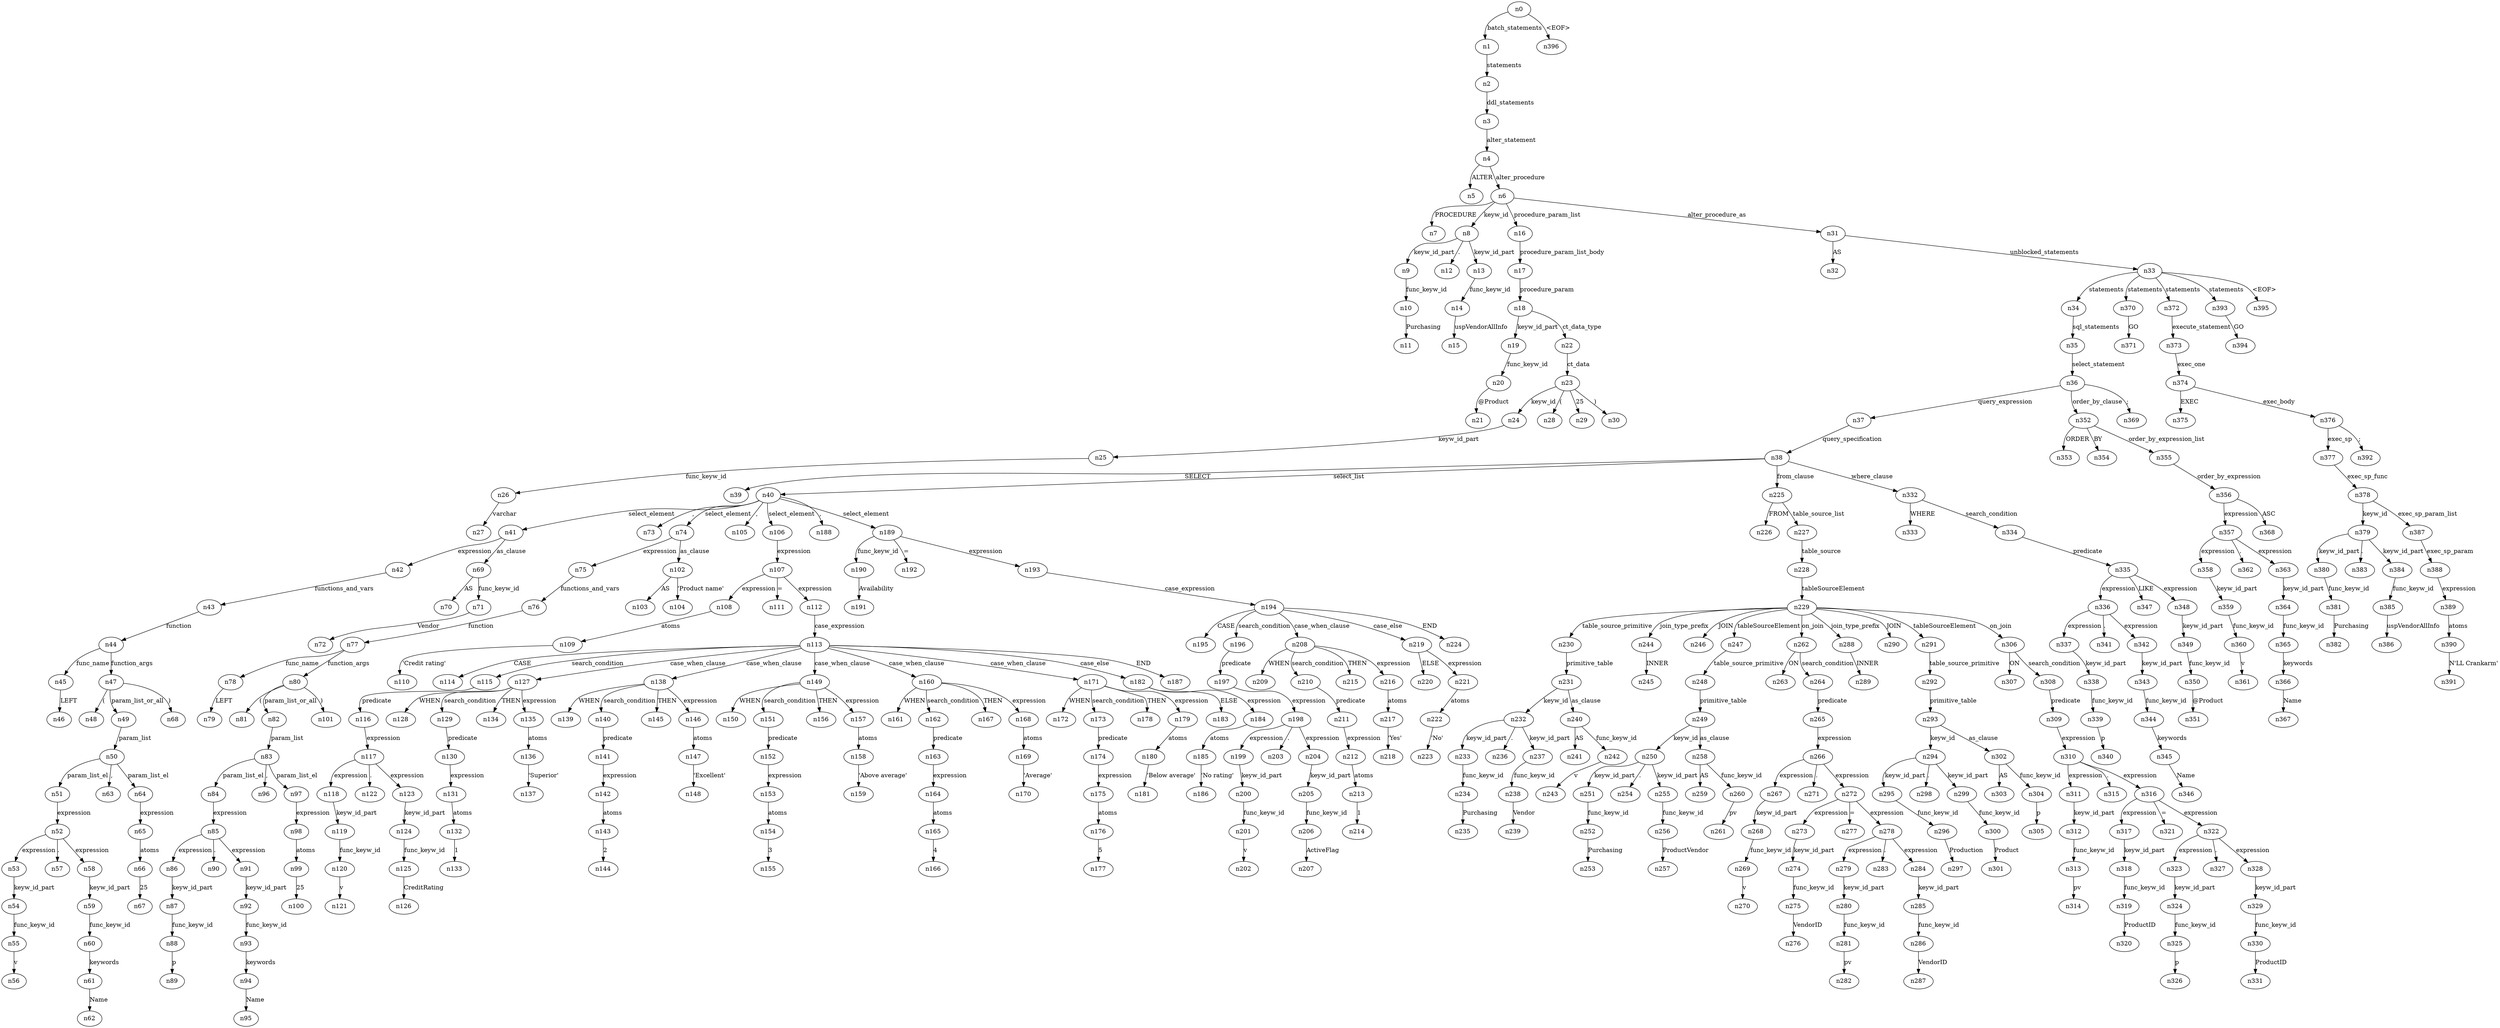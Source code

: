 digraph ParseTree {
  n0 -> n1 [label="batch_statements"];
  n1 -> n2 [label="statements"];
  n2 -> n3 [label="ddl_statements"];
  n3 -> n4 [label="alter_statement"];
  n4 -> n5 [label="ALTER"];
  n4 -> n6 [label="alter_procedure"];
  n6 -> n7 [label="PROCEDURE"];
  n6 -> n8 [label="keyw_id"];
  n8 -> n9 [label="keyw_id_part"];
  n9 -> n10 [label="func_keyw_id"];
  n10 -> n11 [label="Purchasing"];
  n8 -> n12 [label="."];
  n8 -> n13 [label="keyw_id_part"];
  n13 -> n14 [label="func_keyw_id"];
  n14 -> n15 [label="uspVendorAllInfo"];
  n6 -> n16 [label="procedure_param_list"];
  n16 -> n17 [label="procedure_param_list_body"];
  n17 -> n18 [label="procedure_param"];
  n18 -> n19 [label="keyw_id_part"];
  n19 -> n20 [label="func_keyw_id"];
  n20 -> n21 [label="@Product"];
  n18 -> n22 [label="ct_data_type"];
  n22 -> n23 [label="ct_data"];
  n23 -> n24 [label="keyw_id"];
  n24 -> n25 [label="keyw_id_part"];
  n25 -> n26 [label="func_keyw_id"];
  n26 -> n27 [label="varchar"];
  n23 -> n28 [label="("];
  n23 -> n29 [label="25"];
  n23 -> n30 [label=")"];
  n6 -> n31 [label="alter_procedure_as"];
  n31 -> n32 [label="AS"];
  n31 -> n33 [label="unblocked_statements"];
  n33 -> n34 [label="statements"];
  n34 -> n35 [label="sql_statements"];
  n35 -> n36 [label="select_statement"];
  n36 -> n37 [label="query_expression"];
  n37 -> n38 [label="query_specification"];
  n38 -> n39 [label="SELECT"];
  n38 -> n40 [label="select_list"];
  n40 -> n41 [label="select_element"];
  n41 -> n42 [label="expression"];
  n42 -> n43 [label="functions_and_vars"];
  n43 -> n44 [label="function"];
  n44 -> n45 [label="func_name"];
  n45 -> n46 [label="LEFT"];
  n44 -> n47 [label="function_args"];
  n47 -> n48 [label="("];
  n47 -> n49 [label="param_list_or_all"];
  n49 -> n50 [label="param_list"];
  n50 -> n51 [label="param_list_el"];
  n51 -> n52 [label="expression"];
  n52 -> n53 [label="expression"];
  n53 -> n54 [label="keyw_id_part"];
  n54 -> n55 [label="func_keyw_id"];
  n55 -> n56 [label="v"];
  n52 -> n57 [label="."];
  n52 -> n58 [label="expression"];
  n58 -> n59 [label="keyw_id_part"];
  n59 -> n60 [label="func_keyw_id"];
  n60 -> n61 [label="keywords"];
  n61 -> n62 [label="Name"];
  n50 -> n63 [label=","];
  n50 -> n64 [label="param_list_el"];
  n64 -> n65 [label="expression"];
  n65 -> n66 [label="atoms"];
  n66 -> n67 [label="25"];
  n47 -> n68 [label=")"];
  n41 -> n69 [label="as_clause"];
  n69 -> n70 [label="AS"];
  n69 -> n71 [label="func_keyw_id"];
  n71 -> n72 [label="Vendor"];
  n40 -> n73 [label=","];
  n40 -> n74 [label="select_element"];
  n74 -> n75 [label="expression"];
  n75 -> n76 [label="functions_and_vars"];
  n76 -> n77 [label="function"];
  n77 -> n78 [label="func_name"];
  n78 -> n79 [label="LEFT"];
  n77 -> n80 [label="function_args"];
  n80 -> n81 [label="("];
  n80 -> n82 [label="param_list_or_all"];
  n82 -> n83 [label="param_list"];
  n83 -> n84 [label="param_list_el"];
  n84 -> n85 [label="expression"];
  n85 -> n86 [label="expression"];
  n86 -> n87 [label="keyw_id_part"];
  n87 -> n88 [label="func_keyw_id"];
  n88 -> n89 [label="p"];
  n85 -> n90 [label="."];
  n85 -> n91 [label="expression"];
  n91 -> n92 [label="keyw_id_part"];
  n92 -> n93 [label="func_keyw_id"];
  n93 -> n94 [label="keywords"];
  n94 -> n95 [label="Name"];
  n83 -> n96 [label=","];
  n83 -> n97 [label="param_list_el"];
  n97 -> n98 [label="expression"];
  n98 -> n99 [label="atoms"];
  n99 -> n100 [label="25"];
  n80 -> n101 [label=")"];
  n74 -> n102 [label="as_clause"];
  n102 -> n103 [label="AS"];
  n102 -> n104 [label="'Product name'"];
  n40 -> n105 [label=","];
  n40 -> n106 [label="select_element"];
  n106 -> n107 [label="expression"];
  n107 -> n108 [label="expression"];
  n108 -> n109 [label="atoms"];
  n109 -> n110 [label="'Credit rating'"];
  n107 -> n111 [label="="];
  n107 -> n112 [label="expression"];
  n112 -> n113 [label="case_expression"];
  n113 -> n114 [label="CASE"];
  n113 -> n115 [label="search_condition"];
  n115 -> n116 [label="predicate"];
  n116 -> n117 [label="expression"];
  n117 -> n118 [label="expression"];
  n118 -> n119 [label="keyw_id_part"];
  n119 -> n120 [label="func_keyw_id"];
  n120 -> n121 [label="v"];
  n117 -> n122 [label="."];
  n117 -> n123 [label="expression"];
  n123 -> n124 [label="keyw_id_part"];
  n124 -> n125 [label="func_keyw_id"];
  n125 -> n126 [label="CreditRating"];
  n113 -> n127 [label="case_when_clause"];
  n127 -> n128 [label="WHEN"];
  n127 -> n129 [label="search_condition"];
  n129 -> n130 [label="predicate"];
  n130 -> n131 [label="expression"];
  n131 -> n132 [label="atoms"];
  n132 -> n133 [label="1"];
  n127 -> n134 [label="THEN"];
  n127 -> n135 [label="expression"];
  n135 -> n136 [label="atoms"];
  n136 -> n137 [label="'Superior'"];
  n113 -> n138 [label="case_when_clause"];
  n138 -> n139 [label="WHEN"];
  n138 -> n140 [label="search_condition"];
  n140 -> n141 [label="predicate"];
  n141 -> n142 [label="expression"];
  n142 -> n143 [label="atoms"];
  n143 -> n144 [label="2"];
  n138 -> n145 [label="THEN"];
  n138 -> n146 [label="expression"];
  n146 -> n147 [label="atoms"];
  n147 -> n148 [label="'Excellent'"];
  n113 -> n149 [label="case_when_clause"];
  n149 -> n150 [label="WHEN"];
  n149 -> n151 [label="search_condition"];
  n151 -> n152 [label="predicate"];
  n152 -> n153 [label="expression"];
  n153 -> n154 [label="atoms"];
  n154 -> n155 [label="3"];
  n149 -> n156 [label="THEN"];
  n149 -> n157 [label="expression"];
  n157 -> n158 [label="atoms"];
  n158 -> n159 [label="'Above average'"];
  n113 -> n160 [label="case_when_clause"];
  n160 -> n161 [label="WHEN"];
  n160 -> n162 [label="search_condition"];
  n162 -> n163 [label="predicate"];
  n163 -> n164 [label="expression"];
  n164 -> n165 [label="atoms"];
  n165 -> n166 [label="4"];
  n160 -> n167 [label="THEN"];
  n160 -> n168 [label="expression"];
  n168 -> n169 [label="atoms"];
  n169 -> n170 [label="'Average'"];
  n113 -> n171 [label="case_when_clause"];
  n171 -> n172 [label="WHEN"];
  n171 -> n173 [label="search_condition"];
  n173 -> n174 [label="predicate"];
  n174 -> n175 [label="expression"];
  n175 -> n176 [label="atoms"];
  n176 -> n177 [label="5"];
  n171 -> n178 [label="THEN"];
  n171 -> n179 [label="expression"];
  n179 -> n180 [label="atoms"];
  n180 -> n181 [label="'Below average'"];
  n113 -> n182 [label="case_else"];
  n182 -> n183 [label="ELSE"];
  n182 -> n184 [label="expression"];
  n184 -> n185 [label="atoms"];
  n185 -> n186 [label="'No rating'"];
  n113 -> n187 [label="END"];
  n40 -> n188 [label=","];
  n40 -> n189 [label="select_element"];
  n189 -> n190 [label="func_keyw_id"];
  n190 -> n191 [label="Availability"];
  n189 -> n192 [label="="];
  n189 -> n193 [label="expression"];
  n193 -> n194 [label="case_expression"];
  n194 -> n195 [label="CASE"];
  n194 -> n196 [label="search_condition"];
  n196 -> n197 [label="predicate"];
  n197 -> n198 [label="expression"];
  n198 -> n199 [label="expression"];
  n199 -> n200 [label="keyw_id_part"];
  n200 -> n201 [label="func_keyw_id"];
  n201 -> n202 [label="v"];
  n198 -> n203 [label="."];
  n198 -> n204 [label="expression"];
  n204 -> n205 [label="keyw_id_part"];
  n205 -> n206 [label="func_keyw_id"];
  n206 -> n207 [label="ActiveFlag"];
  n194 -> n208 [label="case_when_clause"];
  n208 -> n209 [label="WHEN"];
  n208 -> n210 [label="search_condition"];
  n210 -> n211 [label="predicate"];
  n211 -> n212 [label="expression"];
  n212 -> n213 [label="atoms"];
  n213 -> n214 [label="1"];
  n208 -> n215 [label="THEN"];
  n208 -> n216 [label="expression"];
  n216 -> n217 [label="atoms"];
  n217 -> n218 [label="'Yes'"];
  n194 -> n219 [label="case_else"];
  n219 -> n220 [label="ELSE"];
  n219 -> n221 [label="expression"];
  n221 -> n222 [label="atoms"];
  n222 -> n223 [label="'No'"];
  n194 -> n224 [label="END"];
  n38 -> n225 [label="from_clause"];
  n225 -> n226 [label="FROM"];
  n225 -> n227 [label="table_source_list"];
  n227 -> n228 [label="table_source"];
  n228 -> n229 [label="tableSourceElement"];
  n229 -> n230 [label="table_source_primitive"];
  n230 -> n231 [label="primitive_table"];
  n231 -> n232 [label="keyw_id"];
  n232 -> n233 [label="keyw_id_part"];
  n233 -> n234 [label="func_keyw_id"];
  n234 -> n235 [label="Purchasing"];
  n232 -> n236 [label="."];
  n232 -> n237 [label="keyw_id_part"];
  n237 -> n238 [label="func_keyw_id"];
  n238 -> n239 [label="Vendor"];
  n231 -> n240 [label="as_clause"];
  n240 -> n241 [label="AS"];
  n240 -> n242 [label="func_keyw_id"];
  n242 -> n243 [label="v"];
  n229 -> n244 [label="join_type_prefix"];
  n244 -> n245 [label="INNER"];
  n229 -> n246 [label="JOIN"];
  n229 -> n247 [label="tableSourceElement"];
  n247 -> n248 [label="table_source_primitive"];
  n248 -> n249 [label="primitive_table"];
  n249 -> n250 [label="keyw_id"];
  n250 -> n251 [label="keyw_id_part"];
  n251 -> n252 [label="func_keyw_id"];
  n252 -> n253 [label="Purchasing"];
  n250 -> n254 [label="."];
  n250 -> n255 [label="keyw_id_part"];
  n255 -> n256 [label="func_keyw_id"];
  n256 -> n257 [label="ProductVendor"];
  n249 -> n258 [label="as_clause"];
  n258 -> n259 [label="AS"];
  n258 -> n260 [label="func_keyw_id"];
  n260 -> n261 [label="pv"];
  n229 -> n262 [label="on_join"];
  n262 -> n263 [label="ON"];
  n262 -> n264 [label="search_condition"];
  n264 -> n265 [label="predicate"];
  n265 -> n266 [label="expression"];
  n266 -> n267 [label="expression"];
  n267 -> n268 [label="keyw_id_part"];
  n268 -> n269 [label="func_keyw_id"];
  n269 -> n270 [label="v"];
  n266 -> n271 [label="."];
  n266 -> n272 [label="expression"];
  n272 -> n273 [label="expression"];
  n273 -> n274 [label="keyw_id_part"];
  n274 -> n275 [label="func_keyw_id"];
  n275 -> n276 [label="VendorID"];
  n272 -> n277 [label="="];
  n272 -> n278 [label="expression"];
  n278 -> n279 [label="expression"];
  n279 -> n280 [label="keyw_id_part"];
  n280 -> n281 [label="func_keyw_id"];
  n281 -> n282 [label="pv"];
  n278 -> n283 [label="."];
  n278 -> n284 [label="expression"];
  n284 -> n285 [label="keyw_id_part"];
  n285 -> n286 [label="func_keyw_id"];
  n286 -> n287 [label="VendorID"];
  n229 -> n288 [label="join_type_prefix"];
  n288 -> n289 [label="INNER"];
  n229 -> n290 [label="JOIN"];
  n229 -> n291 [label="tableSourceElement"];
  n291 -> n292 [label="table_source_primitive"];
  n292 -> n293 [label="primitive_table"];
  n293 -> n294 [label="keyw_id"];
  n294 -> n295 [label="keyw_id_part"];
  n295 -> n296 [label="func_keyw_id"];
  n296 -> n297 [label="Production"];
  n294 -> n298 [label="."];
  n294 -> n299 [label="keyw_id_part"];
  n299 -> n300 [label="func_keyw_id"];
  n300 -> n301 [label="Product"];
  n293 -> n302 [label="as_clause"];
  n302 -> n303 [label="AS"];
  n302 -> n304 [label="func_keyw_id"];
  n304 -> n305 [label="p"];
  n229 -> n306 [label="on_join"];
  n306 -> n307 [label="ON"];
  n306 -> n308 [label="search_condition"];
  n308 -> n309 [label="predicate"];
  n309 -> n310 [label="expression"];
  n310 -> n311 [label="expression"];
  n311 -> n312 [label="keyw_id_part"];
  n312 -> n313 [label="func_keyw_id"];
  n313 -> n314 [label="pv"];
  n310 -> n315 [label="."];
  n310 -> n316 [label="expression"];
  n316 -> n317 [label="expression"];
  n317 -> n318 [label="keyw_id_part"];
  n318 -> n319 [label="func_keyw_id"];
  n319 -> n320 [label="ProductID"];
  n316 -> n321 [label="="];
  n316 -> n322 [label="expression"];
  n322 -> n323 [label="expression"];
  n323 -> n324 [label="keyw_id_part"];
  n324 -> n325 [label="func_keyw_id"];
  n325 -> n326 [label="p"];
  n322 -> n327 [label="."];
  n322 -> n328 [label="expression"];
  n328 -> n329 [label="keyw_id_part"];
  n329 -> n330 [label="func_keyw_id"];
  n330 -> n331 [label="ProductID"];
  n38 -> n332 [label="where_clause"];
  n332 -> n333 [label="WHERE"];
  n332 -> n334 [label="search_condition"];
  n334 -> n335 [label="predicate"];
  n335 -> n336 [label="expression"];
  n336 -> n337 [label="expression"];
  n337 -> n338 [label="keyw_id_part"];
  n338 -> n339 [label="func_keyw_id"];
  n339 -> n340 [label="p"];
  n336 -> n341 [label="."];
  n336 -> n342 [label="expression"];
  n342 -> n343 [label="keyw_id_part"];
  n343 -> n344 [label="func_keyw_id"];
  n344 -> n345 [label="keywords"];
  n345 -> n346 [label="Name"];
  n335 -> n347 [label="LIKE"];
  n335 -> n348 [label="expression"];
  n348 -> n349 [label="keyw_id_part"];
  n349 -> n350 [label="func_keyw_id"];
  n350 -> n351 [label="@Product"];
  n36 -> n352 [label="order_by_clause"];
  n352 -> n353 [label="ORDER"];
  n352 -> n354 [label="BY"];
  n352 -> n355 [label="order_by_expression_list"];
  n355 -> n356 [label="order_by_expression"];
  n356 -> n357 [label="expression"];
  n357 -> n358 [label="expression"];
  n358 -> n359 [label="keyw_id_part"];
  n359 -> n360 [label="func_keyw_id"];
  n360 -> n361 [label="v"];
  n357 -> n362 [label="."];
  n357 -> n363 [label="expression"];
  n363 -> n364 [label="keyw_id_part"];
  n364 -> n365 [label="func_keyw_id"];
  n365 -> n366 [label="keywords"];
  n366 -> n367 [label="Name"];
  n356 -> n368 [label="ASC"];
  n36 -> n369 [label=";"];
  n33 -> n370 [label="statements"];
  n370 -> n371 [label="GO"];
  n33 -> n372 [label="statements"];
  n372 -> n373 [label="execute_statement"];
  n373 -> n374 [label="exec_one"];
  n374 -> n375 [label="EXEC"];
  n374 -> n376 [label="exec_body"];
  n376 -> n377 [label="exec_sp"];
  n377 -> n378 [label="exec_sp_func"];
  n378 -> n379 [label="keyw_id"];
  n379 -> n380 [label="keyw_id_part"];
  n380 -> n381 [label="func_keyw_id"];
  n381 -> n382 [label="Purchasing"];
  n379 -> n383 [label="."];
  n379 -> n384 [label="keyw_id_part"];
  n384 -> n385 [label="func_keyw_id"];
  n385 -> n386 [label="uspVendorAllInfo"];
  n378 -> n387 [label="exec_sp_param_list"];
  n387 -> n388 [label="exec_sp_param"];
  n388 -> n389 [label="expression"];
  n389 -> n390 [label="atoms"];
  n390 -> n391 [label="N'LL Crankarm'"];
  n376 -> n392 [label=";"];
  n33 -> n393 [label="statements"];
  n393 -> n394 [label="GO"];
  n33 -> n395 [label="<EOF>"];
  n0 -> n396 [label="<EOF>"];
}